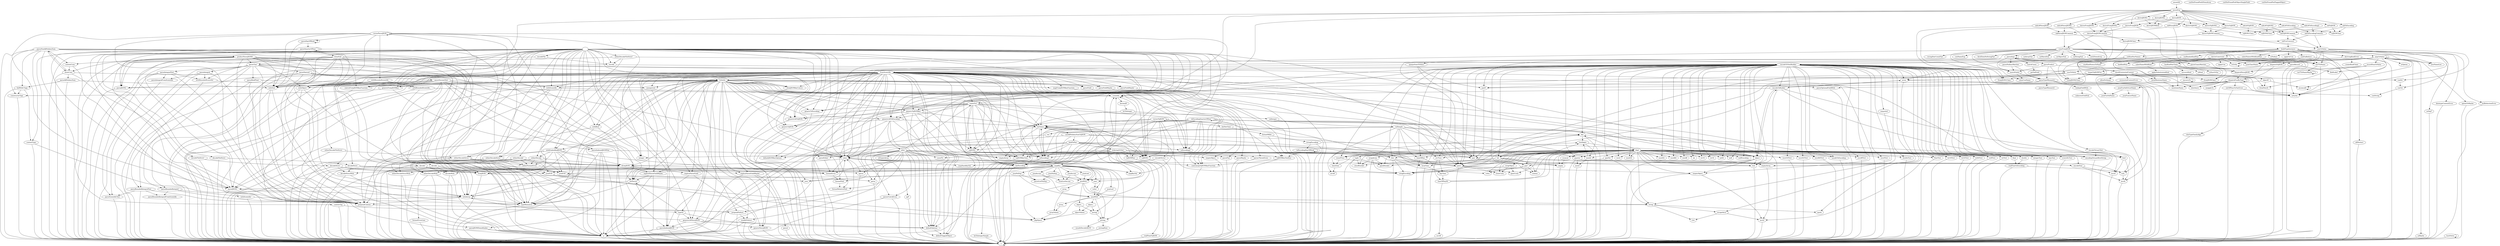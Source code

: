 strict digraph deps {
"a" [style=solid];
"aesonExp" [style=solid];
"aesonQQ" [style=solid];
"allDistinct" [style=solid];
"allowExQuant" [style=solid];
"apP" [style=solid];
"applyCon" [style=solid];
"applySubstitutionKind" [style=solid];
"applyTyCon" [style=solid];
"argsToValue" [style=solid];
"arityInt" [style=solid];
"array" [style=solid];
"arrayValues" [style=solid];
"array_" [style=solid];
"array_\'" [style=solid];
"ascii2" [style=solid];
"ascii3" [style=solid];
"ascii4" [style=solid];
"ascii5" [style=solid];
"ascii6" [style=solid];
"ascii8" [style=solid];
"bool" [style=solid];
"bsToInteger" [style=solid];
"bsToIntegerSimple" [style=solid];
"buildTypeInstance" [style=solid];
"c2w" [style=solid];
"camelTo" [style=solid];
"camelTo2" [style=solid];
"canEtaReduce" [style=solid];
"canRealizeKindStar" [style=solid];
"catKindVarNames" [style=solid];
"checkExistentialContext" [style=solid];
"closeBracket" [style=solid];
"closeCurly" [style=solid];
"coerceFromJSONKeyFunction" [style=solid];
"colon" [style=solid];
"comma" [style=solid];
"conNameExp" [style=solid];
"conNotFoundFail2ElemArray" [style=solid];
"conNotFoundFailObjectSingleField" [style=solid];
"conNotFoundFailTaggedObject" [style=solid];
"conStr" [style=solid];
"conString" [style=solid];
"conTxt" [style=solid];
"consFromJSON" [style=solid];
"consToValue" [style=solid];
"constructorTags" [style=solid];
"contextCons" [style=solid];
"contextTag" [style=solid];
"contextType" [style=solid];
"contramapToJSONKeyFunction" [style=solid];
"createKindChain" [style=solid];
"datatypeContextError" [style=solid];
"day" [style=solid];
"dayTime" [style=solid];
"decimal0" [style=solid];
"decode" [style=solid];
"decodeFileStrict" [style=solid];
"decodeFileStrict\'" [style=solid];
"decodeStrict" [style=solid];
"decodeStrictWith" [style=solid];
"decodeStrict\'" [style=solid];
"decodeWith" [style=solid];
"decode\'" [style=solid];
"defaultJSONKeyOptions" [style=solid];
"defaultOptions" [style=solid];
"defaultTaggedObject" [style=solid];
"deriveConstraint" [style=solid];
"deriveFromJSON" [style=solid];
"deriveFromJSON1" [style=solid];
"deriveFromJSON2" [style=solid];
"deriveFromJSONCommon" [style=solid];
"deriveJSON" [style=solid];
"deriveJSON1" [style=solid];
"deriveJSON2" [style=solid];
"deriveJSONBoth" [style=solid];
"deriveJSONClass" [style=solid];
"deriveToJSON" [style=solid];
"deriveToJSON1" [style=solid];
"deriveToJSON2" [style=solid];
"deriveToJSONCommon" [style=solid];
"derivingKindError" [style=solid];
"dict" [style=solid];
"digit" [style=solid];
"dispatchFunByType" [style=solid];
"dispatchParseJSON" [style=solid];
"dispatchToJSON" [style=solid];
"dotNetTime" [style=solid];
"double" [style=solid];
"doubleText" [style=solid];
"econcat" [style=solid];
"eitherDecode" [style=solid];
"eitherDecodeFileStrict" [style=solid];
"eitherDecodeFileStrict\'" [style=solid];
"eitherDecodeStrict" [style=solid];
"eitherDecodeStrictWith" [style=solid];
"eitherDecodeStrict\'" [style=solid];
"eitherDecodeWith" [style=solid];
"eitherDecode\'" [style=solid];
"eitherFormatError" [style=solid];
"empty" [style=solid];
"emptyArray" [style=solid];
"emptyArray_" [style=solid];
"emptyObject" [style=solid];
"emptyObject_" [style=solid];
"encode" [style=solid];
"encodeFile" [style=solid];
"encodeToBuilder" [style=solid];
"encodeToLazyText" [style=solid];
"encodeToTextBuilder" [style=solid];
"encodeVector" [style=solid];
"encodeYear" [style=solid];
"encodingToLazyByteString" [style=solid];
"escapeAscii" [style=solid];
"etaReductionError" [style=solid];
"existentialContextError" [style=solid];
"explicitParseField" [style=solid];
"explicitParseFieldMaybe" [style=solid];
"explicitParseFieldMaybe\'" [style=solid];
"failWithCTags" [style=solid];
"fieldLabel" [style=solid];
"fieldToPair" [style=solid];
"firstElemNoStringFail" [style=solid];
"float" [style=solid];
"floatText" [style=solid];
"foldable" [style=solid];
"formatError" [style=solid];
"formatErrorLine" [style=solid];
"formatMillis" [style=solid];
"formatPath" [style=solid];
"formatRelativePath" [style=solid];
"fromJSON" [style=solid];
"fromJSON1Class" [style=solid];
"fromJSON2Class" [style=solid];
"fromJSONClass" [style=solid];
"fromJSONKeyCoerce" [style=solid];
"fromListAccum" [style=solid];
"fromNull" [style=solid];
"fromPairsE" [style=solid];
"fromScientific" [style=solid];
"genericFromJSONKey" [style=solid];
"genericLiftParseJSON" [style=solid];
"genericLiftToEncoding" [style=solid];
"genericLiftToJSON" [style=solid];
"genericParseJSON" [style=solid];
"genericToEncoding" [style=solid];
"genericToJSON" [style=solid];
"genericToJSONKey" [style=solid];
"getValField" [style=solid];
"hasKindStar" [style=solid];
"hasKindVarChain" [style=solid];
"hashValue" [style=solid];
"ifromJSON" [style=solid];
"infixr" [style=solid];
"int" [style=solid];
"int16" [style=solid];
"int16Text" [style=solid];
"int32" [style=solid];
"int32Text" [style=solid];
"int64" [style=solid];
"int64Text" [style=solid];
"int8" [style=solid];
"int8Text" [style=solid];
"intText" [style=solid];
"integer" [style=solid];
"integerText" [style=solid];
"interleave" [style=solid];
"iparse" [style=solid];
"isEmptyArray" [style=solid];
"isInTypeFamilyApp" [style=solid];
"isMaybe" [style=solid];
"isNullary" [style=solid];
"isOption" [style=solid];
"isStarOrVar" [style=solid];
"isTyVar" [style=solid];
"json" [style=solid];
"jsonAccum" [style=solid];
"jsonAccum\'" [style=solid];
"jsonClassName" [style=solid];
"jsonEOF" [style=solid];
"jsonEOF\'" [style=solid];
"jsonFunListName" [style=solid];
"jsonFunValName" [style=solid];
"jsonFunValOrListName" [style=solid];
"jsonLast" [style=solid];
"jsonLast\'" [style=solid];
"jsonNoDup" [style=solid];
"jsonNoDup\'" [style=solid];
"jsonWith" [style=solid];
"jsonWith\'" [style=solid];
"json\'" [style=solid];
"jstring" [style=solid];
"jstringSlow" [style=solid];
"jstring_" [style=solid];
"lazyText" [style=solid];
"list" [style=solid];
"listEncoding" [style=solid];
"listParser" [style=solid];
"listValue" [style=solid];
"localTime" [style=solid];
"lookupFieldWith" [style=solid];
"mapFromJSONKeyFunction" [style=solid];
"mapHashKeyVal" [style=solid];
"mapKey" [style=solid];
"mapKeyVal" [style=solid];
"matchCases" [style=solid];
"matchFailed" [style=solid];
"mconcatE" [style=solid];
"mentionsName" [style=solid];
"mkFunCommon" [style=solid];
"mkLiftParseJSON" [style=solid];
"mkLiftParseJSON2" [style=solid];
"mkLiftToEncoding" [style=solid];
"mkLiftToEncoding2" [style=solid];
"mkLiftToJSON" [style=solid];
"mkLiftToJSON2" [style=solid];
"mkParseJSON" [style=solid];
"mkParseJSONCommon" [style=solid];
"mkToEncoding" [style=solid];
"mkToEncodingCommon" [style=solid];
"mkToJSON" [style=solid];
"mkToJSONCommon" [style=solid];
"modifyFailure" [style=solid];
"month" [style=solid];
"newNameList" [style=solid];
"noArrayFail" [style=solid];
"noMatchFail" [style=solid];
"noObjectFail" [style=solid];
"noStringFail" [style=solid];
"nonAllNullarySumToJSON" [style=solid];
"not2ElemArray" [style=solid];
"nullEncoding" [style=solid];
"null_" [style=solid];
"object" [style=solid];
"objectE" [style=solid];
"objectValues" [style=solid];
"object_" [style=solid];
"object_\'" [style=solid];
"opaqueSumToValue" [style=solid];
"openBracket" [style=solid];
"openCurly" [style=solid];
"optionToMaybe" [style=solid];
"orderingToText" [style=solid];
"outOfPlaceTyVarError" [style=solid];
"p" [style=solid];
"pair" [style=solid];
"pairE" [style=solid];
"pairStr" [style=solid];
"pair\'" [style=solid];
"pairs" [style=solid];
"parse" [style=solid];
"parseAllNullarySum" [style=solid];
"parseArgs" [style=solid];
"parseBoundedIntegral" [style=solid];
"parseBoundedIntegralFromScientific" [style=solid];
"parseBoundedIntegralText" [style=solid];
"parseChar" [style=solid];
"parseDayOfWeek" [style=solid];
"parseEither" [style=solid];
"parseFail" [style=solid];
"parseField" [style=solid];
"parseFieldMaybe" [style=solid];
"parseFieldMaybe\'" [style=solid];
"parseIndexedJSON" [style=solid];
"parseIndexedJSONPair" [style=solid];
"parseIntegral" [style=solid];
"parseIntegralFromScientific" [style=solid];
"parseIntegralText" [style=solid];
"parseJSON1" [style=solid];
"parseJSON2" [style=solid];
"parseJSONElemAtIndex" [style=solid];
"parseListNoDup" [style=solid];
"parseMaybe" [style=solid];
"parseNatural" [style=solid];
"parseNonAllNullarySum" [style=solid];
"parseNullaryMatches" [style=solid];
"parseOptionalFieldWith" [style=solid];
"parseProduct" [style=solid];
"parseQuarterOfYear" [style=solid];
"parseRealFloat" [style=solid];
"parseRecord" [style=solid];
"parseScientificText" [style=solid];
"parseTypeMismatch" [style=solid];
"parseTypeMismatch\'" [style=solid];
"parseUnaryMatches" [style=solid];
"parseVersionText" [style=solid];
"parserCatchError" [style=solid];
"parserThrowError" [style=solid];
"pmval" [style=solid];
"predMentionsName" [style=solid];
"prependContext" [style=solid];
"prependFailure" [style=solid];
"productParseJSON0" [style=solid];
"quarter" [style=solid];
"quote" [style=solid];
"realFloatToEncoding" [style=solid];
"realFloatToJSON" [style=solid];
"recordSumToValue" [style=solid];
"retagEncoding" [style=solid];
"run" [style=solid];
"scientific" [style=solid];
"scientificText" [style=solid];
"showCons" [style=solid];
"skipSpace" [style=solid];
"starKindStatusToName" [style=solid];
"string" [style=solid];
"stringEncoding" [style=solid];
"substNameWithKind" [style=solid];
"substNamesWithKindStar" [style=solid];
"sumToValue" [style=solid];
"targetToJSONFun" [style=solid];
"text" [style=solid];
"timeOfDay" [style=solid];
"timeOfDay64" [style=solid];
"timeZone" [style=solid];
"toEncoding1" [style=solid];
"toEncoding2" [style=solid];
"toEncodingDayOfWeek" [style=solid];
"toEncodingQuarterOfYear" [style=solid];
"toJSON1" [style=solid];
"toJSON1Class" [style=solid];
"toJSON2" [style=solid];
"toJSON2Class" [style=solid];
"toJSONClass" [style=solid];
"toJSONKeyText" [style=solid];
"toJSONKeyTextEnc" [style=solid];
"toJSONPair" [style=solid];
"tuple" [style=solid];
"twoDigits" [style=solid];
"tyKind" [style=solid];
"typeMismatch" [style=solid];
"typeOf" [style=solid];
"unSigT" [style=solid];
"unapplyTy" [style=solid];
"uncurryKind" [style=solid];
"uncurryTy" [style=solid];
"unexpected" [style=solid];
"unknownFieldFail" [style=solid];
"unquoted" [style=solid];
"unsafeDecodeASCII" [style=solid];
"unsafeToEncoding" [style=solid];
"utcTime" [style=solid];
"valInteger" [style=solid];
"valSimple" [style=solid];
"value" [style=solid];
"valueConName" [style=solid];
"value\'" [style=solid];
"varTToName" [style=solid];
"varTToNameMaybe" [style=solid];
"vectorParseJSON" [style=solid];
"vectorToJSON" [style=solid];
"withArray" [style=solid];
"withBool" [style=solid];
"withBoundedScientific" [style=solid];
"withBoundedScientific\'" [style=solid];
"withBoundedScientific_" [style=solid];
"withEmbeddedJSON" [style=solid];
"withObject" [style=solid];
"withScientific" [style=solid];
"withScientific\'" [style=solid];
"withText" [style=solid];
"word" [style=solid];
"word16" [style=solid];
"word16Text" [style=solid];
"word32" [style=solid];
"word32Text" [style=solid];
"word64" [style=solid];
"word64Text" [style=solid];
"word8" [style=solid];
"word8Text" [style=solid];
"wordText" [style=solid];
"wrapArray" [style=solid];
"wrapObject" [style=solid];
"wrongPairCountFail" [style=solid];
"zonedTime" [style=solid];
"" -> "a";
"" -> "camelTo2";
"" -> "decode";
"" -> "decodeFileStrict";
"" -> "decodeFileStrict\'";
"" -> "decodeStrict";
"" -> "decodeStrict\'";
"" -> "decode\'";
"" -> "defaultJSONKeyOptions";
"" -> "defaultOptions";
"" -> "defaultTaggedObject";
"" -> "eitherDecode";
"" -> "eitherDecodeFileStrict";
"" -> "eitherDecodeFileStrict\'";
"" -> "eitherDecodeStrict";
"" -> "eitherDecodeStrict\'";
"" -> "eitherDecode\'";
"" -> "encode";
"" -> "encodeFile";
"" -> "foldable";
"" -> "fromJSON";
"" -> "genericFromJSONKey";
"" -> "genericLiftParseJSON";
"" -> "genericLiftToEncoding";
"" -> "genericLiftToJSON";
"" -> "genericParseJSON";
"" -> "genericToEncoding";
"" -> "genericToJSON";
"" -> "genericToJSONKey";
"" -> "json";
"" -> "json\'";
"" -> "object";
"" -> "pairs";
"" -> "parseIndexedJSON";
"" -> "parseJSON1";
"" -> "parseJSON2";
"" -> "toEncoding1";
"" -> "toEncoding2";
"" -> "toJSON1";
"" -> "toJSON2";
"" -> "withArray";
"" -> "withBool";
"" -> "withEmbeddedJSON";
"" -> "withObject";
"" -> "withScientific";
"" -> "withText";
"a" -> "a";
"aesonExp" -> "defaultOptions";
"aesonExp" -> "defaultTaggedObject";
"aesonExp" -> "deriveFromJSON";
"aesonExp" -> "deriveFromJSON1";
"aesonExp" -> "deriveFromJSON2";
"aesonExp" -> "deriveJSON";
"aesonExp" -> "deriveJSON1";
"aesonExp" -> "deriveJSON2";
"aesonExp" -> "deriveToJSON";
"aesonExp" -> "deriveToJSON1";
"aesonExp" -> "deriveToJSON2";
"aesonExp" -> "eitherDecodeStrict";
"aesonExp" -> "mkLiftParseJSON";
"aesonExp" -> "mkLiftParseJSON2";
"aesonExp" -> "mkLiftToEncoding";
"aesonExp" -> "mkLiftToEncoding2";
"aesonExp" -> "mkLiftToJSON";
"aesonExp" -> "mkLiftToJSON2";
"aesonExp" -> "mkParseJSON";
"aesonExp" -> "mkToEncoding";
"aesonExp" -> "mkToJSON";
"aesonQQ" -> "aesonExp";
"allDistinct" -> "a";
"apP" -> "a";
"argsToValue" -> "a";
"argsToValue" -> "argsToValue";
"argsToValue" -> "array";
"argsToValue" -> "dispatchToJSON";
"argsToValue" -> "fieldLabel";
"argsToValue" -> "isMaybe";
"argsToValue" -> "isOption";
"argsToValue" -> "mconcatE";
"argsToValue" -> "newNameList";
"argsToValue" -> "opaqueSumToValue";
"argsToValue" -> "optionToMaybe";
"argsToValue" -> "pairE";
"argsToValue" -> "pairs";
"argsToValue" -> "recordSumToValue";
"array" -> "a";
"array" -> "emptyArray_";
"array" -> "encodeToBuilder";
"arrayValues" -> "skipSpace";
"array_" -> "arrayValues";
"array_\'" -> "arrayValues";
"ascii2" -> "a";
"ascii3" -> "a";
"ascii4" -> "a";
"ascii5" -> "a";
"ascii8" -> "a";
"bool" -> "ascii4";
"bool" -> "ascii5";
"bsToInteger" -> "bsToIntegerSimple";
"bsToInteger" -> "valInteger";
"bsToIntegerSimple" -> "a";
"buildTypeInstance" -> "applyTyCon";
"buildTypeInstance" -> "arityInt";
"buildTypeInstance" -> "canEtaReduce";
"buildTypeInstance" -> "canRealizeKindStar";
"buildTypeInstance" -> "catKindVarNames";
"buildTypeInstance" -> "datatypeContextError";
"buildTypeInstance" -> "deriveConstraint";
"buildTypeInstance" -> "derivingKindError";
"buildTypeInstance" -> "etaReductionError";
"buildTypeInstance" -> "hasKindStar";
"buildTypeInstance" -> "jsonClassName";
"buildTypeInstance" -> "predMentionsName";
"buildTypeInstance" -> "substNamesWithKindStar";
"buildTypeInstance" -> "unSigT";
"camelTo2" -> "a";
"camelTo2" -> "contramapToJSONKeyFunction";
"camelTo2" -> "genericLiftToEncoding";
"camelTo2" -> "genericLiftToJSON";
"camelTo2" -> "genericToEncoding";
"camelTo2" -> "genericToJSON";
"camelTo2" -> "genericToJSONKey";
"camelTo2" -> "listEncoding";
"camelTo2" -> "listValue";
"camelTo2" -> "toEncoding1";
"camelTo2" -> "toEncoding2";
"camelTo2" -> "toJSON1";
"camelTo2" -> "toJSON2";
"camelTo2" -> "toJSONKeyText";
"canEtaReduce" -> "allDistinct";
"canEtaReduce" -> "isTyVar";
"canEtaReduce" -> "mentionsName";
"canEtaReduce" -> "varTToName";
"canRealizeKindStar" -> "hasKindStar";
"catKindVarNames" -> "a";
"catKindVarNames" -> "encodeToLazyText";
"catKindVarNames" -> "encodeToTextBuilder";
"catKindVarNames" -> "starKindStatusToName";
"checkExistentialContext" -> "a";
"checkExistentialContext" -> "allowExQuant";
"checkExistentialContext" -> "arityInt";
"checkExistentialContext" -> "existentialContextError";
"checkExistentialContext" -> "predMentionsName";
"coerceFromJSONKeyFunction" -> "a";
"conStr" -> "conTxt";
"conTxt" -> "conString";
"consFromJSON" -> "arityInt";
"consFromJSON" -> "checkExistentialContext";
"consFromJSON" -> "conNameExp";
"consFromJSON" -> "conTxt";
"consFromJSON" -> "firstElemNoStringFail";
"consFromJSON" -> "interleave";
"consFromJSON" -> "isNullary";
"consFromJSON" -> "matchFailed";
"consFromJSON" -> "newNameList";
"consFromJSON" -> "noArrayFail";
"consFromJSON" -> "noMatchFail";
"consFromJSON" -> "noObjectFail";
"consFromJSON" -> "noStringFail";
"consFromJSON" -> "not2ElemArray";
"consFromJSON" -> "parseArgs";
"consFromJSON" -> "value";
"consFromJSON" -> "valueConName";
"consFromJSON" -> "varTToName";
"consFromJSON" -> "wrongPairCountFail";
"consToValue" -> "argsToValue";
"consToValue" -> "arityInt";
"consToValue" -> "conStr";
"consToValue" -> "interleave";
"consToValue" -> "isNullary";
"consToValue" -> "newNameList";
"consToValue" -> "value";
"consToValue" -> "varTToName";
"constructorTags" -> "a";
"contextCons" -> "prependContext";
"contextCons" -> "showCons";
"contextTag" -> "a";
"contextTag" -> "prependFailure";
"contextType" -> "a";
"contextType" -> "prependContext";
"contramapToJSONKeyFunction" -> "a";
"datatypeContextError" -> "a";
"day" -> "a";
"day" -> "ascii6";
"day" -> "encodeYear";
"day" -> "twoDigits";
"dayTime" -> "day";
"dayTime" -> "timeOfDay64";
"decimal0" -> "bsToInteger";
"decode" -> "a";
"decode" -> "decodeWith";
"decode" -> "fromJSON";
"decode" -> "jsonEOF";
"decodeFileStrict" -> "a";
"decodeFileStrict" -> "decodeStrict";
"decodeFileStrict\'" -> "a";
"decodeFileStrict\'" -> "decodeStrict\'";
"decodeStrict" -> "a";
"decodeStrict" -> "decodeStrictWith";
"decodeStrict" -> "fromJSON";
"decodeStrict" -> "jsonEOF";
"decodeStrictWith" -> "a";
"decodeStrictWith" -> "p";
"decodeStrict\'" -> "a";
"decodeStrict\'" -> "decodeStrictWith";
"decodeStrict\'" -> "fromJSON";
"decodeStrict\'" -> "jsonEOF\'";
"decodeWith" -> "a";
"decodeWith" -> "p";
"decode\'" -> "a";
"decode\'" -> "decodeWith";
"decode\'" -> "fromJSON";
"decode\'" -> "jsonEOF\'";
"defaultOptions" -> "defaultTaggedObject";
"deriveConstraint" -> "applyCon";
"deriveConstraint" -> "hasKindStar";
"deriveConstraint" -> "hasKindVarChain";
"deriveConstraint" -> "isTyVar";
"deriveConstraint" -> "jsonClassName";
"deriveConstraint" -> "varTToName";
"deriveFromJSON" -> "deriveFromJSONCommon";
"deriveFromJSON" -> "fromJSONClass";
"deriveFromJSON1" -> "deriveFromJSONCommon";
"deriveFromJSON1" -> "fromJSON1Class";
"deriveFromJSON2" -> "deriveFromJSONCommon";
"deriveFromJSON2" -> "fromJSON2Class";
"deriveFromJSONCommon" -> "consFromJSON";
"deriveFromJSONCommon" -> "deriveJSONClass";
"deriveJSON" -> "deriveFromJSON";
"deriveJSON" -> "deriveJSONBoth";
"deriveJSON" -> "deriveToJSON";
"deriveJSON1" -> "deriveFromJSON1";
"deriveJSON1" -> "deriveJSONBoth";
"deriveJSON1" -> "deriveToJSON1";
"deriveJSON2" -> "deriveFromJSON2";
"deriveJSON2" -> "deriveJSONBoth";
"deriveJSON2" -> "deriveToJSON2";
"deriveJSONClass" -> "buildTypeInstance";
"deriveJSONClass" -> "jsonFunValName";
"deriveToJSON" -> "deriveToJSONCommon";
"deriveToJSON" -> "toJSONClass";
"deriveToJSON1" -> "deriveToJSONCommon";
"deriveToJSON1" -> "toJSON1Class";
"deriveToJSON2" -> "deriveToJSONCommon";
"deriveToJSON2" -> "toJSON2Class";
"deriveToJSONCommon" -> "consToValue";
"deriveToJSONCommon" -> "deriveJSONClass";
"derivingKindError" -> "a";
"derivingKindError" -> "arityInt";
"derivingKindError" -> "createKindChain";
"derivingKindError" -> "jsonClassName";
"dict" -> "a";
"dict" -> "colon";
"dict" -> "pairs";
"dict" -> "retagEncoding";
"digit" -> "a";
"digit" -> "bool";
"digit" -> "closeBracket";
"digit" -> "closeCurly";
"digit" -> "colon";
"digit" -> "comma";
"digit" -> "day";
"digit" -> "dict";
"digit" -> "double";
"digit" -> "doubleText";
"digit" -> "econcat";
"digit" -> "empty";
"digit" -> "emptyArray_";
"digit" -> "emptyObject_";
"digit" -> "encodingToLazyByteString";
"digit" -> "float";
"digit" -> "floatText";
"digit" -> "int";
"digit" -> "int16";
"digit" -> "int16Text";
"digit" -> "int32";
"digit" -> "int32Text";
"digit" -> "int64";
"digit" -> "int64Text";
"digit" -> "int8";
"digit" -> "int8Text";
"digit" -> "intText";
"digit" -> "integer";
"digit" -> "integerText";
"digit" -> "lazyText";
"digit" -> "list";
"digit" -> "localTime";
"digit" -> "month";
"digit" -> "nullEncoding";
"digit" -> "null_";
"digit" -> "openBracket";
"digit" -> "openCurly";
"digit" -> "pair";
"digit" -> "pairStr";
"digit" -> "pair\'";
"digit" -> "pairs";
"digit" -> "quarter";
"digit" -> "retagEncoding";
"digit" -> "scientific";
"digit" -> "scientificText";
"digit" -> "string";
"digit" -> "text";
"digit" -> "timeOfDay";
"digit" -> "tuple";
"digit" -> "unsafeToEncoding";
"digit" -> "utcTime";
"digit" -> "value";
"digit" -> "word";
"digit" -> "word16";
"digit" -> "word16Text";
"digit" -> "word32";
"digit" -> "word32Text";
"digit" -> "word64";
"digit" -> "word64Text";
"digit" -> "word8";
"digit" -> "word8Text";
"digit" -> "wordText";
"digit" -> "wrapArray";
"digit" -> "wrapObject";
"digit" -> "zonedTime";
"dispatchFunByType" -> "arityInt";
"dispatchFunByType" -> "dispatchFunByType";
"dispatchFunByType" -> "interleave";
"dispatchFunByType" -> "isInTypeFamilyApp";
"dispatchFunByType" -> "jsonFunValOrListName";
"dispatchFunByType" -> "list";
"dispatchFunByType" -> "mentionsName";
"dispatchFunByType" -> "outOfPlaceTyVarError";
"dispatchFunByType" -> "unapplyTy";
"dispatchParseJSON" -> "dispatchFunByType";
"dispatchToJSON" -> "dispatchFunByType";
"dispatchToJSON" -> "targetToJSONFun";
"dotNetTime" -> "formatMillis";
"double" -> "realFloatToEncoding";
"doubleText" -> "a";
"econcat" -> "empty";
"eitherDecode" -> "a";
"eitherDecode" -> "eitherDecodeWith";
"eitherDecode" -> "eitherFormatError";
"eitherDecode" -> "ifromJSON";
"eitherDecode" -> "jsonEOF";
"eitherDecodeFileStrict" -> "a";
"eitherDecodeFileStrict" -> "eitherDecodeStrict";
"eitherDecodeFileStrict\'" -> "a";
"eitherDecodeFileStrict\'" -> "eitherDecodeStrict\'";
"eitherDecodeFileStrict\'" -> "encode";
"eitherDecodeFileStrict\'" -> "encodeToTextBuilder";
"eitherDecodeStrict" -> "a";
"eitherDecodeStrict" -> "eitherDecodeStrictWith";
"eitherDecodeStrict" -> "eitherFormatError";
"eitherDecodeStrict" -> "ifromJSON";
"eitherDecodeStrict" -> "jsonEOF";
"eitherDecodeStrictWith" -> "a";
"eitherDecodeStrictWith" -> "p";
"eitherDecodeStrict\'" -> "a";
"eitherDecodeStrict\'" -> "eitherDecodeStrictWith";
"eitherDecodeStrict\'" -> "eitherFormatError";
"eitherDecodeStrict\'" -> "ifromJSON";
"eitherDecodeStrict\'" -> "jsonEOF\'";
"eitherDecodeWith" -> "a";
"eitherDecodeWith" -> "formatErrorLine";
"eitherDecodeWith" -> "p";
"eitherDecode\'" -> "a";
"eitherDecode\'" -> "eitherDecodeWith";
"eitherDecode\'" -> "eitherFormatError";
"eitherDecode\'" -> "ifromJSON";
"eitherDecode\'" -> "jsonEOF\'";
"eitherFormatError" -> "a";
"eitherFormatError" -> "formatError";
"empty" -> "a";
"emptyArray_" -> "ascii2";
"emptyObject" -> "a";
"emptyObject_" -> "a";
"emptyObject_" -> "ascii2";
"encode" -> "a";
"encode" -> "encodingToLazyByteString";
"encodeFile" -> "a";
"encodeFile" -> "encode";
"encodeToBuilder" -> "array";
"encodeToBuilder" -> "bool";
"encodeToBuilder" -> "null_";
"encodeToBuilder" -> "object";
"encodeToBuilder" -> "scientific";
"encodeToBuilder" -> "text";
"encodeToLazyText" -> "a";
"encodeToLazyText" -> "encodingToLazyByteString";
"encodeToTextBuilder" -> "a";
"encodeToTextBuilder" -> "array";
"encodeToTextBuilder" -> "ascii2";
"encodeToTextBuilder" -> "ascii4";
"encodeToTextBuilder" -> "ascii5";
"encodeToTextBuilder" -> "bool";
"encodeToTextBuilder" -> "day";
"encodeToTextBuilder" -> "dict";
"encodeToTextBuilder" -> "double";
"encodeToTextBuilder" -> "doubleText";
"encodeToTextBuilder" -> "emptyArray_";
"encodeToTextBuilder" -> "emptyObject_";
"encodeToTextBuilder" -> "encodeToBuilder";
"encodeToTextBuilder" -> "encodingToLazyByteString";
"encodeToTextBuilder" -> "float";
"encodeToTextBuilder" -> "floatText";
"encodeToTextBuilder" -> "fromScientific";
"encodeToTextBuilder" -> "int";
"encodeToTextBuilder" -> "int16";
"encodeToTextBuilder" -> "int16Text";
"encodeToTextBuilder" -> "int32";
"encodeToTextBuilder" -> "int32Text";
"encodeToTextBuilder" -> "int64";
"encodeToTextBuilder" -> "int64Text";
"encodeToTextBuilder" -> "int8";
"encodeToTextBuilder" -> "int8Text";
"encodeToTextBuilder" -> "intText";
"encodeToTextBuilder" -> "integer";
"encodeToTextBuilder" -> "integerText";
"encodeToTextBuilder" -> "lazyText";
"encodeToTextBuilder" -> "list";
"encodeToTextBuilder" -> "localTime";
"encodeToTextBuilder" -> "month";
"encodeToTextBuilder" -> "nullEncoding";
"encodeToTextBuilder" -> "null_";
"encodeToTextBuilder" -> "object";
"encodeToTextBuilder" -> "pair";
"encodeToTextBuilder" -> "pairStr";
"encodeToTextBuilder" -> "pair\'";
"encodeToTextBuilder" -> "pairs";
"encodeToTextBuilder" -> "quarter";
"encodeToTextBuilder" -> "quote";
"encodeToTextBuilder" -> "scientific";
"encodeToTextBuilder" -> "scientificText";
"encodeToTextBuilder" -> "string";
"encodeToTextBuilder" -> "text";
"encodeToTextBuilder" -> "timeOfDay";
"encodeToTextBuilder" -> "unquoted";
"encodeToTextBuilder" -> "unsafeToEncoding";
"encodeToTextBuilder" -> "utcTime";
"encodeToTextBuilder" -> "value";
"encodeToTextBuilder" -> "word";
"encodeToTextBuilder" -> "word16";
"encodeToTextBuilder" -> "word16Text";
"encodeToTextBuilder" -> "word32";
"encodeToTextBuilder" -> "word32Text";
"encodeToTextBuilder" -> "word64";
"encodeToTextBuilder" -> "word64Text";
"encodeToTextBuilder" -> "word8";
"encodeToTextBuilder" -> "word8Text";
"encodeToTextBuilder" -> "wordText";
"encodeToTextBuilder" -> "zonedTime";
"encodeVector" -> "a";
"encodeVector" -> "listEncoding";
"encodeYear" -> "ascii4";
"encodeYear" -> "ascii5";
"encodingToLazyByteString" -> "a";
"escapeAscii" -> "ascii2";
"escapeAscii" -> "c2w";
"etaReductionError" -> "a";
"explicitParseField" -> "a";
"explicitParseField" -> "p";
"explicitParseFieldMaybe" -> "a";
"explicitParseFieldMaybe" -> "listParser";
"explicitParseFieldMaybe" -> "p";
"explicitParseFieldMaybe\'" -> "a";
"explicitParseFieldMaybe\'" -> "p";
"explicitParseFieldMaybe\'" -> "pmval";
"failWithCTags" -> "a";
"failWithCTags" -> "constructorTags";
"failWithCTags" -> "contextType";
"fieldToPair" -> "a";
"fieldToPair" -> "orderingToText";
"fieldToPair" -> "p";
"fieldToPair" -> "pair";
"fieldToPair" -> "pairs";
"fieldToPair" -> "toEncoding1";
"fieldToPair" -> "toEncoding2";
"fieldToPair" -> "toJSON1";
"fieldToPair" -> "toJSON2";
"fieldToPair" -> "toJSONKeyText";
"fieldToPair" -> "value";
"float" -> "realFloatToEncoding";
"floatText" -> "a";
"foldable" -> "a";
"foldable" -> "coerceFromJSONKeyFunction";
"foldable" -> "contramapToJSONKeyFunction";
"foldable" -> "explicitParseField";
"foldable" -> "explicitParseFieldMaybe";
"foldable" -> "explicitParseFieldMaybe\'";
"foldable" -> "fromJSON";
"foldable" -> "fromJSONKeyCoerce";
"foldable" -> "genericFromJSONKey";
"foldable" -> "genericLiftParseJSON";
"foldable" -> "genericLiftToEncoding";
"foldable" -> "genericLiftToJSON";
"foldable" -> "genericParseJSON";
"foldable" -> "genericToEncoding";
"foldable" -> "genericToJSON";
"foldable" -> "genericToJSONKey";
"foldable" -> "ifromJSON";
"foldable" -> "listEncoding";
"foldable" -> "listParser";
"foldable" -> "listValue";
"foldable" -> "mapFromJSONKeyFunction";
"foldable" -> "parseField";
"foldable" -> "parseFieldMaybe";
"foldable" -> "parseFieldMaybe\'";
"foldable" -> "parseIndexedJSON";
"foldable" -> "parseJSON1";
"foldable" -> "parseJSON2";
"foldable" -> "parseOptionalFieldWith";
"foldable" -> "toEncoding1";
"foldable" -> "toEncoding2";
"foldable" -> "toJSON1";
"foldable" -> "toJSON2";
"foldable" -> "toJSONKeyText";
"foldable" -> "typeMismatch";
"foldable" -> "unexpected";
"foldable" -> "withArray";
"foldable" -> "withBool";
"foldable" -> "withEmbeddedJSON";
"foldable" -> "withObject";
"foldable" -> "withScientific";
"foldable" -> "withText";
"formatError" -> "formatPath";
"formatErrorLine" -> "a";
"formatMillis" -> "stringEncoding";
"formatMillis" -> "toJSONKeyTextEnc";
"formatPath" -> "formatRelativePath";
"fromJSON" -> "a";
"fromJSON" -> "parse";
"fromJSONKeyCoerce" -> "a";
"fromNull" -> "a";
"fromNull" -> "coerceFromJSONKeyFunction";
"fromNull" -> "p";
"fromNull" -> "parseChar";
"fromNull" -> "parseJSON1";
"fromNull" -> "parseJSON2";
"fromNull" -> "parseJSONElemAtIndex";
"fromNull" -> "prependContext";
"fromNull" -> "typeMismatch";
"fromNull" -> "withArray";
"fromNull" -> "withObject";
"fromScientific" -> "a";
"fromScientific" -> "camelTo";
"fromScientific" -> "camelTo2";
"fromScientific" -> "coerceFromJSONKeyFunction";
"fromScientific" -> "contramapToJSONKeyFunction";
"fromScientific" -> "defaultJSONKeyOptions";
"fromScientific" -> "defaultOptions";
"fromScientific" -> "defaultTaggedObject";
"fromScientific" -> "emptyArray";
"fromScientific" -> "emptyObject";
"fromScientific" -> "explicitParseField";
"fromScientific" -> "explicitParseFieldMaybe";
"fromScientific" -> "explicitParseFieldMaybe\'";
"fromScientific" -> "foldable";
"fromScientific" -> "formatPath";
"fromScientific" -> "formatRelativePath";
"fromScientific" -> "fromJSON";
"fromScientific" -> "fromJSONKeyCoerce";
"fromScientific" -> "genericFromJSONKey";
"fromScientific" -> "genericLiftParseJSON";
"fromScientific" -> "genericLiftToEncoding";
"fromScientific" -> "genericLiftToJSON";
"fromScientific" -> "genericParseJSON";
"fromScientific" -> "genericToEncoding";
"fromScientific" -> "genericToJSON";
"fromScientific" -> "genericToJSONKey";
"fromScientific" -> "listEncoding";
"fromScientific" -> "listParser";
"fromScientific" -> "listValue";
"fromScientific" -> "mapFromJSONKeyFunction";
"fromScientific" -> "modifyFailure";
"fromScientific" -> "object";
"fromScientific" -> "pairs";
"fromScientific" -> "parse";
"fromScientific" -> "parseEither";
"fromScientific" -> "parseFail";
"fromScientific" -> "parseField";
"fromScientific" -> "parseFieldMaybe";
"fromScientific" -> "parseFieldMaybe\'";
"fromScientific" -> "parseJSON1";
"fromScientific" -> "parseJSON2";
"fromScientific" -> "parseMaybe";
"fromScientific" -> "parserCatchError";
"fromScientific" -> "parserThrowError";
"fromScientific" -> "prependFailure";
"fromScientific" -> "toEncoding1";
"fromScientific" -> "toEncoding2";
"fromScientific" -> "toJSON1";
"fromScientific" -> "toJSON2";
"fromScientific" -> "toJSONKeyText";
"fromScientific" -> "typeMismatch";
"fromScientific" -> "unexpected";
"fromScientific" -> "unsafeToEncoding";
"fromScientific" -> "withArray";
"fromScientific" -> "withBool";
"fromScientific" -> "withEmbeddedJSON";
"fromScientific" -> "withObject";
"fromScientific" -> "withScientific";
"fromScientific" -> "withText";
"genericFromJSONKey" -> "a";
"genericFromJSONKey" -> "constructorTags";
"genericLiftParseJSON" -> "a";
"genericLiftParseJSON" -> "defaultOptions";
"genericLiftParseJSON" -> "genericParseJSON";
"genericLiftParseJSON" -> "parseIndexedJSON";
"genericLiftParseJSON" -> "withArray";
"genericLiftToEncoding" -> "a";
"genericLiftToEncoding" -> "defaultOptions";
"genericLiftToEncoding" -> "genericToJSON";
"genericLiftToEncoding" -> "infixr";
"genericLiftToEncoding" -> "listEncoding";
"genericLiftToEncoding" -> "listValue";
"genericLiftToEncoding" -> "value";
"genericLiftToJSON" -> "a";
"genericParseJSON" -> "a";
"genericToEncoding" -> "a";
"genericToJSON" -> "a";
"genericToJSONKey" -> "a";
"genericToJSONKey" -> "defaultOptions";
"genericToJSONKey" -> "genericLiftToEncoding";
"genericToJSONKey" -> "genericLiftToJSON";
"genericToJSONKey" -> "listEncoding";
"genericToJSONKey" -> "listValue";
"genericToJSONKey" -> "toJSONKeyText";
"hasKindVarChain" -> "isStarOrVar";
"hasKindVarChain" -> "tyKind";
"hasKindVarChain" -> "uncurryKind";
"hashValue" -> "a";
"hashValue" -> "hashValue";
"ifromJSON" -> "a";
"ifromJSON" -> "explicitParseField";
"ifromJSON" -> "explicitParseFieldMaybe";
"ifromJSON" -> "explicitParseFieldMaybe\'";
"ifromJSON" -> "iparse";
"infixr" -> "a";
"infixr" -> "apP";
"infixr" -> "camelTo";
"infixr" -> "camelTo2";
"infixr" -> "comma";
"infixr" -> "defaultJSONKeyOptions";
"infixr" -> "defaultOptions";
"infixr" -> "defaultTaggedObject";
"infixr" -> "empty";
"infixr" -> "emptyArray";
"infixr" -> "emptyObject";
"infixr" -> "formatError";
"infixr" -> "formatPath";
"infixr" -> "formatRelativePath";
"infixr" -> "iparse";
"infixr" -> "isEmptyArray";
"infixr" -> "modifyFailure";
"infixr" -> "object";
"infixr" -> "parse";
"infixr" -> "parseEither";
"infixr" -> "parseFail";
"infixr" -> "parseMaybe";
"infixr" -> "parserCatchError";
"infixr" -> "parserThrowError";
"infixr" -> "prependFailure";
"infixr" -> "retagEncoding";
"int16Text" -> "a";
"int32Text" -> "a";
"int64Text" -> "a";
"int8Text" -> "a";
"intText" -> "a";
"integerText" -> "a";
"iparse" -> "a";
"isInTypeFamilyApp" -> "a";
"isMaybe" -> "a";
"isTyVar" -> "isTyVar";
"json" -> "value";
"jsonAccum" -> "fromListAccum";
"jsonAccum" -> "jsonWith";
"jsonAccum\'" -> "fromListAccum";
"jsonAccum\'" -> "jsonWith\'";
"jsonEOF" -> "json";
"jsonEOF" -> "skipSpace";
"jsonEOF\'" -> "json\'";
"jsonEOF\'" -> "skipSpace";
"jsonFunValOrListName" -> "jsonFunListName";
"jsonFunValOrListName" -> "jsonFunValName";
"jsonLast" -> "jsonWith";
"jsonLast\'" -> "jsonWith\'";
"jsonNoDup" -> "jsonWith";
"jsonNoDup" -> "parseListNoDup";
"jsonNoDup\'" -> "jsonWith\'";
"jsonNoDup\'" -> "parseListNoDup";
"jsonWith" -> "array_";
"jsonWith" -> "jstring_";
"jsonWith" -> "object_";
"jsonWith" -> "scientific";
"jsonWith" -> "skipSpace";
"jsonWith" -> "string";
"jsonWith\'" -> "array_\'";
"jsonWith\'" -> "jstring_";
"jsonWith\'" -> "object_\'";
"jsonWith\'" -> "scientific";
"jsonWith\'" -> "skipSpace";
"jsonWith\'" -> "string";
"json\'" -> "value\'";
"jstring" -> "jstring_";
"jstringSlow" -> "a";
"jstring_" -> "jstringSlow";
"jstring_" -> "unsafeDecodeASCII";
"lazyText" -> "a";
"list" -> "closeBracket";
"list" -> "comma";
"list" -> "empty";
"list" -> "emptyArray_";
"list" -> "openBracket";
"listEncoding" -> "a";
"listParser" -> "a";
"listParser" -> "parseJSON1";
"listParser" -> "typeMismatch";
"listValue" -> "a";
"listValue" -> "emptyArray";
"listValue" -> "listEncoding";
"listValue" -> "listValue";
"listValue" -> "nonAllNullarySumToJSON";
"listValue" -> "p";
"listValue" -> "toEncoding1";
"listValue" -> "toJSON1";
"localTime" -> "a";
"localTime" -> "dayTime";
"lookupFieldWith" -> "a";
"lookupFieldWith" -> "unknownFieldFail";
"mapFromJSONKeyFunction" -> "a";
"mapKey" -> "decodeStrictWith";
"mapKey" -> "decodeWith";
"mapKey" -> "eitherDecodeStrictWith";
"mapKey" -> "eitherDecodeWith";
"mapKey" -> "fromListAccum";
"mapKey" -> "json";
"mapKey" -> "jsonAccum";
"mapKey" -> "jsonAccum\'";
"mapKey" -> "jsonEOF";
"mapKey" -> "jsonEOF\'";
"mapKey" -> "jsonLast";
"mapKey" -> "jsonLast\'";
"mapKey" -> "jsonNoDup";
"mapKey" -> "jsonNoDup\'";
"mapKey" -> "jsonWith";
"mapKey" -> "jsonWith\'";
"mapKey" -> "json\'";
"mapKey" -> "jstring";
"mapKey" -> "jstring_";
"mapKey" -> "mapKeyVal";
"mapKey" -> "parseListNoDup";
"mapKey" -> "scientific";
"mapKey" -> "value";
"mapKey" -> "value\'";
"matchCases" -> "getValField";
"matchFailed" -> "parseTypeMismatch";
"matchFailed" -> "valueConName";
"mconcatE" -> "mconcatE";
"mkFunCommon" -> "buildTypeInstance";
"mkLiftParseJSON" -> "fromJSON1Class";
"mkLiftParseJSON" -> "mkParseJSONCommon";
"mkLiftParseJSON2" -> "fromJSON2Class";
"mkLiftParseJSON2" -> "mkParseJSONCommon";
"mkLiftToEncoding" -> "mkToEncodingCommon";
"mkLiftToEncoding" -> "toJSON1Class";
"mkLiftToEncoding2" -> "mkToEncodingCommon";
"mkLiftToEncoding2" -> "toJSON2Class";
"mkLiftToJSON" -> "mkToJSONCommon";
"mkLiftToJSON" -> "toJSON1Class";
"mkLiftToJSON2" -> "mkToJSONCommon";
"mkLiftToJSON2" -> "toJSON2Class";
"mkParseJSON" -> "fromJSONClass";
"mkParseJSON" -> "mkParseJSONCommon";
"mkParseJSONCommon" -> "consFromJSON";
"mkParseJSONCommon" -> "mkFunCommon";
"mkToEncoding" -> "mkToEncodingCommon";
"mkToEncoding" -> "toJSONClass";
"mkToEncodingCommon" -> "consToValue";
"mkToEncodingCommon" -> "mkFunCommon";
"mkToJSON" -> "mkToJSONCommon";
"mkToJSON" -> "toJSONClass";
"mkToJSONCommon" -> "consToValue";
"mkToJSONCommon" -> "mkFunCommon";
"modifyFailure" -> "a";
"modifyFailure" -> "p";
"month" -> "a";
"month" -> "ascii3";
"month" -> "encodeYear";
"month" -> "twoDigits";
"nonAllNullarySumToJSON" -> "a";
"nonAllNullarySumToJSON" -> "fieldToPair";
"nonAllNullarySumToJSON" -> "p";
"nonAllNullarySumToJSON" -> "pair";
"nonAllNullarySumToJSON" -> "pairs";
"null_" -> "ascii4";
"object" -> "a";
"object" -> "emptyObject_";
"object" -> "encodeToBuilder";
"object" -> "p";
"object" -> "text";
"objectE" -> "fromPairsE";
"objectE" -> "mconcatE";
"objectE" -> "pairE";
"objectValues" -> "skipSpace";
"object_" -> "jstring";
"object_" -> "objectValues";
"object_\'" -> "jstring";
"object_\'" -> "objectValues";
"opaqueSumToValue" -> "pairE";
"opaqueSumToValue" -> "pairs";
"opaqueSumToValue" -> "sumToValue";
"opaqueSumToValue" -> "value";
"optionToMaybe" -> "a";
"orderingToText" -> "a";
"orderingToText" -> "contramapToJSONKeyFunction";
"orderingToText" -> "dict";
"orderingToText" -> "emptyArray";
"orderingToText" -> "emptyArray_";
"orderingToText" -> "listEncoding";
"orderingToText" -> "listValue";
"orderingToText" -> "mapHashKeyVal";
"orderingToText" -> "object";
"orderingToText" -> "realFloatToJSON";
"orderingToText" -> "toEncoding1";
"orderingToText" -> "toJSON1";
"orderingToText" -> "toJSONKeyText";
"orderingToText" -> "toJSONKeyTextEnc";
"orderingToText" -> "toJSONPair";
"outOfPlaceTyVarError" -> "a";
"outOfPlaceTyVarError" -> "arityInt";
"p" -> "a";
"pair" -> "pair\'";
"pair" -> "text";
"pairE" -> "pair";
"pairStr" -> "pair\'";
"pairStr" -> "string";
"pair\'" -> "a";
"pair\'" -> "colon";
"pair\'" -> "comma";
"pair\'" -> "retagEncoding";
"pairs" -> "a";
"pairs" -> "closeCurly";
"pairs" -> "emptyObject_";
"pairs" -> "openCurly";
"pairs" -> "retagEncoding";
"parse" -> "a";
"parseAllNullarySum" -> "a";
"parseAllNullarySum" -> "failWithCTags";
"parseAllNullarySum" -> "withText";
"parseArgs" -> "matchCases";
"parseArgs" -> "matchFailed";
"parseArgs" -> "parseArgs";
"parseArgs" -> "parseNullaryMatches";
"parseArgs" -> "parseProduct";
"parseArgs" -> "parseRecord";
"parseArgs" -> "parseUnaryMatches";
"parseBoundedIntegral" -> "parseBoundedIntegralFromScientific";
"parseBoundedIntegral" -> "prependContext";
"parseBoundedIntegral" -> "withScientific\'";
"parseBoundedIntegralFromScientific" -> "a";
"parseBoundedIntegralText" -> "a";
"parseBoundedIntegralText" -> "parseBoundedIntegralFromScientific";
"parseBoundedIntegralText" -> "parseScientificText";
"parseBoundedIntegralText" -> "prependContext";
"parseChar" -> "integer";
"parseChar" -> "parseBoundedIntegral";
"parseChar" -> "parseBoundedIntegralText";
"parseChar" -> "parseIntegral";
"parseChar" -> "parseIntegralText";
"parseChar" -> "parseNatural";
"parseChar" -> "parseRealFloat";
"parseChar" -> "parseScientificText";
"parseChar" -> "prependContext";
"parseChar" -> "text";
"parseChar" -> "value";
"parseChar" -> "withBoundedScientific\'";
"parseChar" -> "withObject";
"parseDayOfWeek" -> "parseDayOfWeek";
"parseDayOfWeek" -> "parseQuarterOfYear";
"parseDayOfWeek" -> "withText";
"parseEither" -> "formatError";
"parseFail" -> "a";
"parseField" -> "a";
"parseFieldMaybe" -> "a";
"parseFieldMaybe\'" -> "a";
"parseIndexedJSON" -> "a";
"parseIndexedJSON" -> "p";
"parseIndexedJSON" -> "value";
"parseIndexedJSONPair" -> "a";
"parseIndexedJSONPair" -> "p";
"parseIndexedJSONPair" -> "parseJSONElemAtIndex";
"parseIndexedJSONPair" -> "value";
"parseIndexedJSONPair" -> "withArray";
"parseIntegral" -> "a";
"parseIntegral" -> "parseIntegralFromScientific";
"parseIntegral" -> "prependContext";
"parseIntegral" -> "withBoundedScientific\'";
"parseIntegralFromScientific" -> "a";
"parseIntegralText" -> "a";
"parseIntegralText" -> "parseIntegralFromScientific";
"parseIntegralText" -> "parseScientificText";
"parseIntegralText" -> "prependContext";
"parseIntegralText" -> "withBoundedScientific\'";
"parseJSON1" -> "a";
"parseJSON1" -> "withArray";
"parseJSON2" -> "a";
"parseJSONElemAtIndex" -> "a";
"parseJSONElemAtIndex" -> "p";
"parseMaybe" -> "a";
"parseNatural" -> "fromJSONKeyCoerce";
"parseNatural" -> "integer";
"parseNatural" -> "parseBoundedIntegral";
"parseNatural" -> "parseBoundedIntegralText";
"parseNatural" -> "parseVersionText";
"parseNatural" -> "withText";
"parseNonAllNullarySum" -> "a";
"parseNonAllNullarySum" -> "constructorTags";
"parseNonAllNullarySum" -> "contextCons";
"parseNonAllNullarySum" -> "contextTag";
"parseNonAllNullarySum" -> "contextType";
"parseNonAllNullarySum" -> "failWithCTags";
"parseNonAllNullarySum" -> "p";
"parseNonAllNullarySum" -> "productParseJSON0";
"parseNonAllNullarySum" -> "showCons";
"parseNonAllNullarySum" -> "typeMismatch";
"parseNonAllNullarySum" -> "withArray";
"parseNonAllNullarySum" -> "withObject";
"parseNullaryMatches" -> "matchFailed";
"parseNullaryMatches" -> "parseTypeMismatch";
"parseOptionalFieldWith" -> "a";
"parseProduct" -> "a";
"parseProduct" -> "dispatchParseJSON";
"parseProduct" -> "matchFailed";
"parseProduct" -> "parseTypeMismatch";
"parseQuarterOfYear" -> "a";
"parseQuarterOfYear" -> "fromNull";
"parseQuarterOfYear" -> "p";
"parseQuarterOfYear" -> "parseJSON1";
"parseQuarterOfYear" -> "parseQuarterOfYear";
"parseQuarterOfYear" -> "withText";
"parseRealFloat" -> "a";
"parseRealFloat" -> "prependContext";
"parseRealFloat" -> "unexpected";
"parseRecord" -> "a";
"parseRecord" -> "dispatchParseJSON";
"parseRecord" -> "fieldLabel";
"parseScientificText" -> "a";
"parseTypeMismatch" -> "a";
"parseTypeMismatch" -> "lookupFieldWith";
"parseTypeMismatch" -> "parseOptionalFieldWith";
"parseTypeMismatch" -> "parseTypeMismatch\'";
"parseUnaryMatches" -> "dispatchParseJSON";
"parseVersionText" -> "a";
"parseVersionText" -> "coerceFromJSONKeyFunction";
"parseVersionText" -> "listParser";
"parseVersionText" -> "p";
"parseVersionText" -> "parseIndexedJSON";
"parseVersionText" -> "parseIndexedJSONPair";
"parseVersionText" -> "parseJSON1";
"parseVersionText" -> "value";
"parseVersionText" -> "withArray";
"parseVersionText" -> "withObject";
"parseVersionText" -> "withScientific";
"parseVersionText" -> "withText";
"parserCatchError" -> "a";
"parserCatchError" -> "p";
"parserThrowError" -> "a";
"pmval" -> "a";
"predMentionsName" -> "mentionsName";
"prependContext" -> "a";
"prependContext" -> "prependFailure";
"prependFailure" -> "a";
"prependFailure" -> "modifyFailure";
"productParseJSON0" -> "a";
"productParseJSON0" -> "contextCons";
"productParseJSON0" -> "p";
"productParseJSON0" -> "pair";
"productParseJSON0" -> "parseChar";
"productParseJSON0" -> "parseJSON1";
"productParseJSON0" -> "parseJSON2";
"productParseJSON0" -> "prependContext";
"productParseJSON0" -> "showCons";
"productParseJSON0" -> "typeMismatch";
"productParseJSON0" -> "value";
"productParseJSON0" -> "withArray";
"productParseJSON0" -> "withText";
"quarter" -> "a";
"quarter" -> "ascii3";
"quarter" -> "encodeYear";
"realFloatToEncoding" -> "a";
"realFloatToEncoding" -> "null_";
"realFloatToJSON" -> "a";
"recordSumToValue" -> "fromPairsE";
"recordSumToValue" -> "pairs";
"recordSumToValue" -> "sumToValue";
"retagEncoding" -> "a";
"run" -> "p";
"scientific" -> "a";
"scientific" -> "decimal0";
"scientificText" -> "a";
"showCons" -> "a";
"showCons" -> "listParser";
"showCons" -> "p";
"showCons" -> "parseAllNullarySum";
"showCons" -> "parseNonAllNullarySum";
"string" -> "c2w";
"string" -> "escapeAscii";
"string" -> "quote";
"stringEncoding" -> "a";
"stringEncoding" -> "object";
"stringEncoding" -> "toEncodingDayOfWeek";
"substNameWithKind" -> "applySubstitutionKind";
"substNamesWithKindStar" -> "a";
"substNamesWithKindStar" -> "substNameWithKind";
"sumToValue" -> "array";
"sumToValue" -> "conStr";
"sumToValue" -> "conString";
"sumToValue" -> "fromPairsE";
"sumToValue" -> "objectE";
"sumToValue" -> "pairE";
"sumToValue" -> "pairs";
"sumToValue" -> "value";
"targetToJSONFun" -> "fromJSON1Class";
"targetToJSONFun" -> "fromJSON2Class";
"targetToJSONFun" -> "fromJSONClass";
"text" -> "a";
"timeOfDay" -> "a";
"timeOfDay" -> "timeOfDay64";
"timeOfDay64" -> "ascii8";
"timeOfDay64" -> "digit";
"timeOfDay64" -> "twoDigits";
"timeZone" -> "ascii6";
"timeZone" -> "twoDigits";
"toEncoding1" -> "a";
"toEncoding1" -> "listEncoding";
"toEncoding1" -> "listValue";
"toEncoding2" -> "a";
"toEncodingDayOfWeek" -> "a";
"toEncodingDayOfWeek" -> "toEncodingDayOfWeek";
"toEncodingDayOfWeek" -> "toJSONKeyTextEnc";
"toEncodingQuarterOfYear" -> "a";
"toEncodingQuarterOfYear" -> "contramapToJSONKeyFunction";
"toEncodingQuarterOfYear" -> "listEncoding";
"toEncodingQuarterOfYear" -> "listValue";
"toEncodingQuarterOfYear" -> "object";
"toEncodingQuarterOfYear" -> "pair";
"toEncodingQuarterOfYear" -> "pairs";
"toEncodingQuarterOfYear" -> "toEncoding1";
"toEncodingQuarterOfYear" -> "toEncoding2";
"toEncodingQuarterOfYear" -> "toEncodingQuarterOfYear";
"toEncodingQuarterOfYear" -> "toJSON1";
"toEncodingQuarterOfYear" -> "toJSON2";
"toEncodingQuarterOfYear" -> "toJSONKeyText";
"toEncodingQuarterOfYear" -> "toJSONKeyTextEnc";
"toJSON1" -> "a";
"toJSON2" -> "a";
"toJSONKeyText" -> "a";
"toJSONKeyTextEnc" -> "a";
"toJSONKeyTextEnc" -> "contramapToJSONKeyFunction";
"toJSONPair" -> "a";
"toJSONPair" -> "listValue";
"tuple" -> "a";
"tuple" -> "closeBracket";
"tuple" -> "openBracket";
"tuple" -> "retagEncoding";
"twoDigits" -> "a";
"twoDigits" -> "digit";
"typeMismatch" -> "a";
"typeMismatch" -> "typeOf";
"typeOf" -> "a";
"typeOf" -> "defaultOptions";
"typeOf" -> "genericLiftParseJSON";
"typeOf" -> "listParser";
"unSigT" -> "a";
"uncurryKind" -> "uncurryTy";
"uncurryTy" -> "uncurryTy";
"unexpected" -> "typeOf";
"unquoted" -> "escapeAscii";
"unsafeToEncoding" -> "a";
"utcTime" -> "a";
"utcTime" -> "dayTime";
"valInteger" -> "valSimple";
"valSimple" -> "a";
"valSimple" -> "day";
"valSimple" -> "localTime";
"valSimple" -> "month";
"valSimple" -> "quarter";
"valSimple" -> "run";
"valSimple" -> "timeOfDay";
"valSimple" -> "timeZone";
"valSimple" -> "utcTime";
"valSimple" -> "zonedTime";
"value" -> "formatError";
"value" -> "ifromJSON";
"value" -> "iparse";
"value" -> "jsonWith";
"value" -> "mapHashKeyVal";
"value" -> "mapKey";
"value" -> "mapKeyVal";
"value\'" -> "jsonWith\'";
"varTToName" -> "a";
"varTToName" -> "varTToNameMaybe";
"varTToNameMaybe" -> "varTToNameMaybe";
"vectorParseJSON" -> "mapKey";
"vectorParseJSON" -> "p";
"vectorParseJSON" -> "parseDayOfWeek";
"vectorParseJSON" -> "parseIndexedJSON";
"vectorParseJSON" -> "parseIndexedJSONPair";
"vectorParseJSON" -> "parseJSON1";
"vectorParseJSON" -> "prependContext";
"vectorParseJSON" -> "vectorParseJSON";
"vectorParseJSON" -> "withArray";
"vectorParseJSON" -> "withBoundedScientific";
"vectorParseJSON" -> "withObject";
"vectorParseJSON" -> "withText";
"vectorToJSON" -> "a";
"vectorToJSON" -> "dict";
"vectorToJSON" -> "dotNetTime";
"vectorToJSON" -> "encodeVector";
"vectorToJSON" -> "listEncoding";
"vectorToJSON" -> "listValue";
"vectorToJSON" -> "mapKeyVal";
"vectorToJSON" -> "toEncoding1";
"vectorToJSON" -> "toJSON1";
"vectorToJSON" -> "toJSONPair";
"vectorToJSON" -> "vectorToJSON";
"withArray" -> "a";
"withArray" -> "prependContext";
"withArray" -> "typeMismatch";
"withBool" -> "a";
"withBool" -> "prependContext";
"withBool" -> "typeMismatch";
"withBoundedScientific" -> "a";
"withBoundedScientific" -> "prependContext";
"withBoundedScientific" -> "withBoundedScientific_";
"withBoundedScientific\'" -> "a";
"withBoundedScientific\'" -> "withBoundedScientific_";
"withBoundedScientific_" -> "a";
"withBoundedScientific_" -> "scientific";
"withBoundedScientific_" -> "typeMismatch";
"withEmbeddedJSON" -> "a";
"withEmbeddedJSON" -> "eitherDecode";
"withEmbeddedJSON" -> "eitherDecodeWith";
"withEmbeddedJSON" -> "eitherFormatError";
"withEmbeddedJSON" -> "formatError";
"withEmbeddedJSON" -> "ifromJSON";
"withEmbeddedJSON" -> "jsonEOF";
"withEmbeddedJSON" -> "prependContext";
"withEmbeddedJSON" -> "typeMismatch";
"withObject" -> "a";
"withObject" -> "prependContext";
"withObject" -> "typeMismatch";
"withScientific" -> "a";
"withScientific" -> "prependContext";
"withScientific" -> "scientific";
"withScientific" -> "typeMismatch";
"withScientific\'" -> "a";
"withScientific\'" -> "typeMismatch";
"withText" -> "a";
"withText" -> "prependContext";
"withText" -> "typeMismatch";
"word16Text" -> "a";
"word32Text" -> "a";
"word64Text" -> "a";
"word8Text" -> "a";
"wordText" -> "a";
"wrapArray" -> "a";
"wrapArray" -> "closeBracket";
"wrapArray" -> "openBracket";
"wrapArray" -> "retagEncoding";
"wrapObject" -> "closeCurly";
"wrapObject" -> "openCurly";
"wrapObject" -> "retagEncoding";
"zonedTime" -> "localTime";
"zonedTime" -> "timeZone";
}
